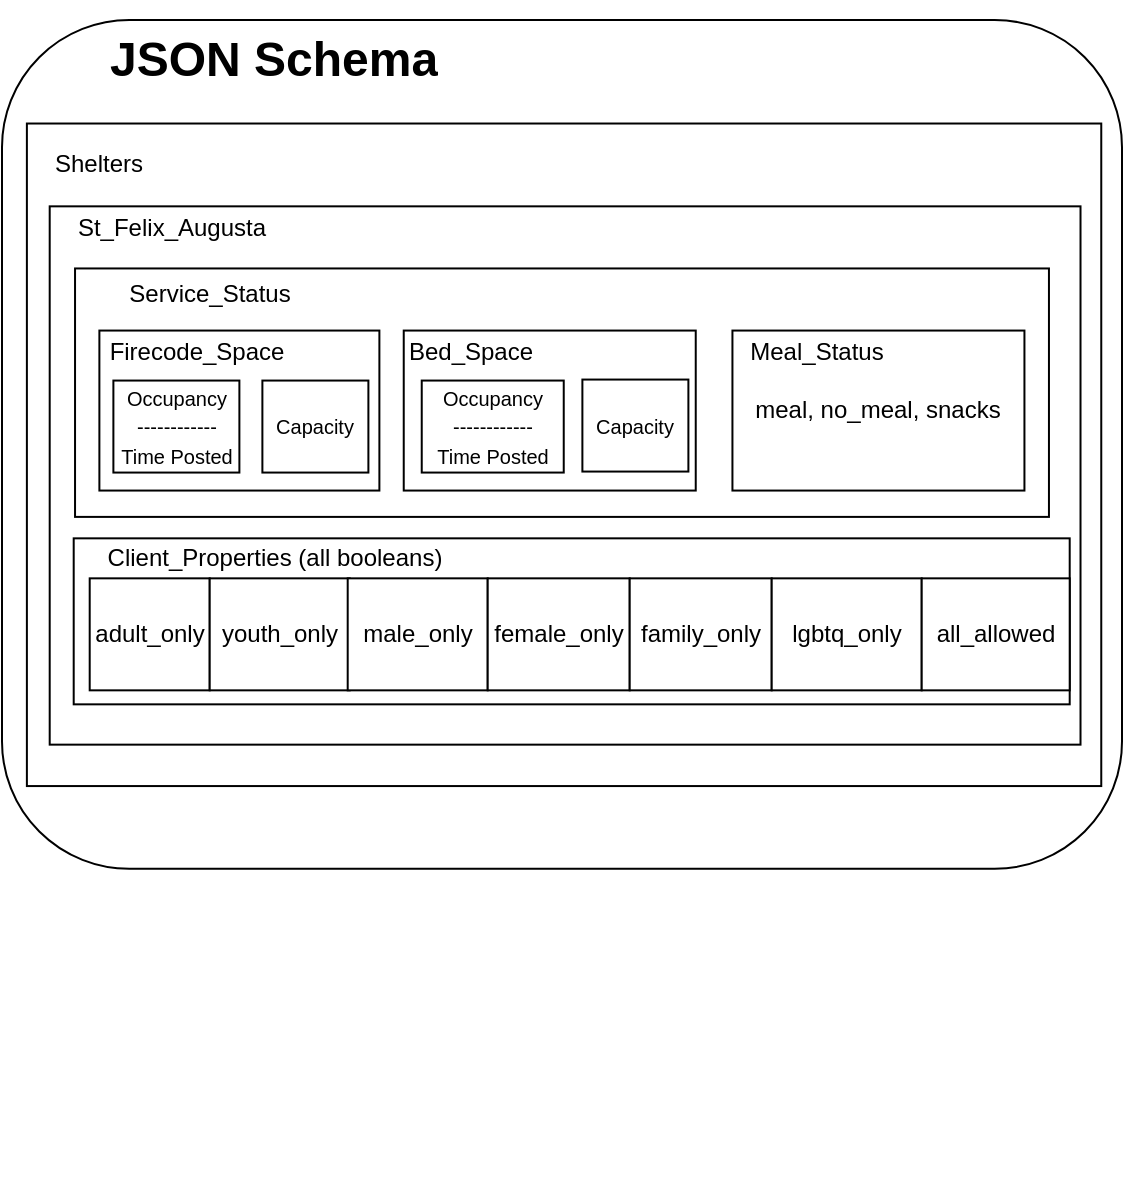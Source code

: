 <mxfile version="12.1.7" type="device" pages="4"><diagram id="_MkHH_p5oL2L7JYhqjPp" name="JSON_Database_Schema"><mxGraphModel dx="1995" dy="818" grid="1" gridSize="10" guides="1" tooltips="1" connect="1" arrows="1" fold="1" page="1" pageScale="1" pageWidth="827" pageHeight="1169" math="0" shadow="0"><root><mxCell id="A7LfObIkhPGm-TW74k-s-0"/><mxCell id="A7LfObIkhPGm-TW74k-s-1" parent="A7LfObIkhPGm-TW74k-s-0"/><mxCell id="A7LfObIkhPGm-TW74k-s-2" value="" style="group;fontStyle=0" parent="A7LfObIkhPGm-TW74k-s-1" vertex="1" connectable="0"><mxGeometry x="-690" y="280" width="560" height="588" as="geometry"/></mxCell><mxCell id="A7LfObIkhPGm-TW74k-s-3" value="" style="rounded=1;whiteSpace=wrap;html=1;" parent="A7LfObIkhPGm-TW74k-s-2" vertex="1"><mxGeometry width="560" height="424.437" as="geometry"/></mxCell><mxCell id="A7LfObIkhPGm-TW74k-s-4" value="&lt;h1&gt;&lt;span&gt;JSON Schema&lt;/span&gt;&lt;/h1&gt;&lt;h1&gt;&lt;br&gt;&lt;/h1&gt;" style="text;html=1;strokeColor=none;fillColor=none;spacing=5;spacingTop=-20;whiteSpace=wrap;overflow=hidden;rounded=0;" parent="A7LfObIkhPGm-TW74k-s-2" vertex="1"><mxGeometry x="48.848" width="231.304" height="41.408" as="geometry"/></mxCell><mxCell id="A7LfObIkhPGm-TW74k-s-5" value="" style="rounded=0;whiteSpace=wrap;html=1;" parent="A7LfObIkhPGm-TW74k-s-2" vertex="1"><mxGeometry x="12.444" y="51.761" width="537.185" height="331.268" as="geometry"/></mxCell><mxCell id="A7LfObIkhPGm-TW74k-s-6" value="Shelters" style="text;html=1;strokeColor=none;fillColor=none;align=center;verticalAlign=middle;whiteSpace=wrap;rounded=0;" parent="A7LfObIkhPGm-TW74k-s-2" vertex="1"><mxGeometry x="24.348" y="62.113" width="48.696" height="20.704" as="geometry"/></mxCell><mxCell id="A7LfObIkhPGm-TW74k-s-7" value="" style="group" parent="A7LfObIkhPGm-TW74k-s-2" vertex="1" connectable="0"><mxGeometry x="23.852" y="93.169" width="515.407" height="494.831" as="geometry"/></mxCell><mxCell id="A7LfObIkhPGm-TW74k-s-8" value="" style="rounded=0;whiteSpace=wrap;html=1;" parent="A7LfObIkhPGm-TW74k-s-7" vertex="1"><mxGeometry width="515.407" height="269.155" as="geometry"/></mxCell><mxCell id="A7LfObIkhPGm-TW74k-s-9" value="St_Felix_Augusta" style="text;html=1;strokeColor=none;fillColor=none;align=center;verticalAlign=middle;whiteSpace=wrap;rounded=0;" parent="A7LfObIkhPGm-TW74k-s-7" vertex="1"><mxGeometry x="0.496" width="121.739" height="20.704" as="geometry"/></mxCell><mxCell id="A7LfObIkhPGm-TW74k-s-10" value="Text" style="text;html=1;strokeColor=none;fillColor=none;align=center;verticalAlign=middle;whiteSpace=wrap;rounded=0;" parent="A7LfObIkhPGm-TW74k-s-7" vertex="1"><mxGeometry x="179.452" y="43.479" width="48.696" height="20.704" as="geometry"/></mxCell><mxCell id="A7LfObIkhPGm-TW74k-s-11" value="" style="rounded=0;whiteSpace=wrap;html=1;fontStyle=0" parent="A7LfObIkhPGm-TW74k-s-7" vertex="1"><mxGeometry x="12.67" y="31.056" width="486.957" height="124.225" as="geometry"/></mxCell><mxCell id="A7LfObIkhPGm-TW74k-s-12" value="" style="group" parent="A7LfObIkhPGm-TW74k-s-7" vertex="1" connectable="0"><mxGeometry x="24.844" y="62.113" width="146.087" height="80" as="geometry"/></mxCell><mxCell id="A7LfObIkhPGm-TW74k-s-13" value="" style="rounded=0;whiteSpace=wrap;html=1;" parent="A7LfObIkhPGm-TW74k-s-12" vertex="1"><mxGeometry width="140" height="80" as="geometry"/></mxCell><mxCell id="A7LfObIkhPGm-TW74k-s-14" value="Firecode_Space" style="text;html=1;strokeColor=none;fillColor=none;align=center;verticalAlign=middle;whiteSpace=wrap;rounded=0;" parent="A7LfObIkhPGm-TW74k-s-12" vertex="1"><mxGeometry x="24.174" width="48.696" height="20.704" as="geometry"/></mxCell><mxCell id="A7LfObIkhPGm-TW74k-s-15" value="&lt;font style=&quot;font-size: 10px&quot;&gt;Occupancy&lt;br&gt;------------&lt;br&gt;Time Posted&lt;br&gt;&lt;/font&gt;" style="rounded=0;whiteSpace=wrap;html=1;" parent="A7LfObIkhPGm-TW74k-s-12" vertex="1"><mxGeometry x="7" y="25" width="63" height="46" as="geometry"/></mxCell><mxCell id="A7LfObIkhPGm-TW74k-s-16" value="&lt;font style=&quot;font-size: 10px&quot;&gt;Capacity&lt;/font&gt;" style="rounded=0;whiteSpace=wrap;html=1;" parent="A7LfObIkhPGm-TW74k-s-12" vertex="1"><mxGeometry x="81.5" y="25" width="53" height="46" as="geometry"/></mxCell><mxCell id="A7LfObIkhPGm-TW74k-s-17" value="" style="group" parent="A7LfObIkhPGm-TW74k-s-7" vertex="1" connectable="0"><mxGeometry x="177.018" y="62.113" width="146.087" height="80" as="geometry"/></mxCell><mxCell id="A7LfObIkhPGm-TW74k-s-18" value="" style="rounded=0;whiteSpace=wrap;html=1;" parent="A7LfObIkhPGm-TW74k-s-17" vertex="1"><mxGeometry width="146" height="80" as="geometry"/></mxCell><mxCell id="A7LfObIkhPGm-TW74k-s-19" value="Bed_Space" style="text;html=1;strokeColor=none;fillColor=none;align=center;verticalAlign=middle;whiteSpace=wrap;rounded=0;" parent="A7LfObIkhPGm-TW74k-s-17" vertex="1"><mxGeometry x="8.935" width="48.696" height="20.704" as="geometry"/></mxCell><mxCell id="A7LfObIkhPGm-TW74k-s-20" value="&lt;font style=&quot;font-size: 10px&quot;&gt;Capacity&lt;/font&gt;" style="rounded=0;whiteSpace=wrap;html=1;" parent="A7LfObIkhPGm-TW74k-s-17" vertex="1"><mxGeometry x="89.326" y="24.5" width="53" height="46" as="geometry"/></mxCell><mxCell id="A7LfObIkhPGm-TW74k-s-21" value="&lt;span style=&quot;font-size: 10px&quot;&gt;Occupancy&lt;/span&gt;&lt;br style=&quot;font-size: 10px&quot;&gt;&lt;span style=&quot;font-size: 10px&quot;&gt;------------&lt;/span&gt;&lt;br style=&quot;font-size: 10px&quot;&gt;&lt;span style=&quot;font-size: 10px&quot;&gt;Time Posted&lt;/span&gt;" style="rounded=0;whiteSpace=wrap;html=1;" parent="A7LfObIkhPGm-TW74k-s-17" vertex="1"><mxGeometry x="9" y="25" width="71" height="46" as="geometry"/></mxCell><mxCell id="A7LfObIkhPGm-TW74k-s-22" value="" style="group" parent="A7LfObIkhPGm-TW74k-s-7" vertex="1" connectable="0"><mxGeometry x="341.366" y="62.113" width="146.087" height="80" as="geometry"/></mxCell><mxCell id="A7LfObIkhPGm-TW74k-s-23" value="meal, no_meal, snacks" style="rounded=0;whiteSpace=wrap;html=1;" parent="A7LfObIkhPGm-TW74k-s-22" vertex="1"><mxGeometry width="146" height="80" as="geometry"/></mxCell><mxCell id="A7LfObIkhPGm-TW74k-s-24" value="Meal_Status" style="text;html=1;strokeColor=none;fillColor=none;align=center;verticalAlign=middle;whiteSpace=wrap;rounded=0;" parent="A7LfObIkhPGm-TW74k-s-22" vertex="1"><mxGeometry width="85.217" height="20.704" as="geometry"/></mxCell><mxCell id="A7LfObIkhPGm-TW74k-s-25" value="Service_Status" style="text;html=1;strokeColor=none;fillColor=none;align=center;verticalAlign=middle;whiteSpace=wrap;rounded=0;" parent="A7LfObIkhPGm-TW74k-s-7" vertex="1"><mxGeometry x="24.889" y="33.127" width="109.926" height="20.704" as="geometry"/></mxCell><mxCell id="A7LfObIkhPGm-TW74k-s-26" value="" style="rounded=0;whiteSpace=wrap;html=1;" parent="A7LfObIkhPGm-TW74k-s-7" vertex="1"><mxGeometry x="12" y="166" width="498" height="83" as="geometry"/></mxCell><mxCell id="A7LfObIkhPGm-TW74k-s-27" value="Client_Properties (all booleans)" style="text;html=1;strokeColor=none;fillColor=none;align=center;verticalAlign=middle;whiteSpace=wrap;rounded=0;" parent="A7LfObIkhPGm-TW74k-s-7" vertex="1"><mxGeometry x="25" y="166" width="175" height="20" as="geometry"/></mxCell><mxCell id="A7LfObIkhPGm-TW74k-s-28" value="adult_only" style="rounded=0;whiteSpace=wrap;html=1;" parent="A7LfObIkhPGm-TW74k-s-7" vertex="1"><mxGeometry x="20" y="186" width="60" height="56" as="geometry"/></mxCell><mxCell id="A7LfObIkhPGm-TW74k-s-29" value="youth_only" style="rounded=0;whiteSpace=wrap;html=1;" parent="A7LfObIkhPGm-TW74k-s-7" vertex="1"><mxGeometry x="80" y="186" width="70" height="56" as="geometry"/></mxCell><mxCell id="A7LfObIkhPGm-TW74k-s-30" value="male_only" style="rounded=0;whiteSpace=wrap;html=1;" parent="A7LfObIkhPGm-TW74k-s-7" vertex="1"><mxGeometry x="149" y="186" width="70" height="56" as="geometry"/></mxCell><mxCell id="A7LfObIkhPGm-TW74k-s-31" value="female_only" style="rounded=0;whiteSpace=wrap;html=1;" parent="A7LfObIkhPGm-TW74k-s-7" vertex="1"><mxGeometry x="219" y="186" width="71" height="56" as="geometry"/></mxCell><mxCell id="A7LfObIkhPGm-TW74k-s-32" value="family_only" style="rounded=0;whiteSpace=wrap;html=1;" parent="A7LfObIkhPGm-TW74k-s-7" vertex="1"><mxGeometry x="290" y="186" width="71" height="56" as="geometry"/></mxCell><mxCell id="A7LfObIkhPGm-TW74k-s-33" value="lgbtq_only" style="rounded=0;whiteSpace=wrap;html=1;" parent="A7LfObIkhPGm-TW74k-s-7" vertex="1"><mxGeometry x="361" y="186" width="75" height="56" as="geometry"/></mxCell><mxCell id="A7LfObIkhPGm-TW74k-s-34" value="all_allowed" style="rounded=0;whiteSpace=wrap;html=1;" parent="A7LfObIkhPGm-TW74k-s-7" vertex="1"><mxGeometry x="436" y="186" width="74" height="56" as="geometry"/></mxCell></root></mxGraphModel></diagram><diagram id="zIlN-xV7_n2vPIJK01YO" name="Page-1"><mxGraphModel dx="3197" dy="1413" grid="1" gridSize="10" guides="1" tooltips="1" connect="1" arrows="1" fold="1" page="1" pageScale="1" pageWidth="850" pageHeight="1100" math="0" shadow="0"><root><mxCell id="0"/><mxCell id="1" parent="0"/><mxCell id="14l32JU-W8ur6R7s5VOy-101" value="" style="rounded=0;whiteSpace=wrap;html=1;" parent="1" vertex="1"><mxGeometry x="-45" y="870" width="1060" height="1160" as="geometry"/></mxCell><mxCell id="4rcJTpjOIEq1wV5xzbX3-4" style="edgeStyle=orthogonalEdgeStyle;rounded=0;orthogonalLoop=1;jettySize=auto;html=1;exitX=0.5;exitY=1;exitDx=0;exitDy=0;entryX=0.5;entryY=0;entryDx=0;entryDy=0;" parent="1" source="4rcJTpjOIEq1wV5xzbX3-1" target="4rcJTpjOIEq1wV5xzbX3-2" edge="1"><mxGeometry relative="1" as="geometry"/></mxCell><mxCell id="4rcJTpjOIEq1wV5xzbX3-1" value="Connect to Wifi" style="rounded=0;whiteSpace=wrap;html=1;" parent="1" vertex="1"><mxGeometry x="365" y="110" width="120" height="60" as="geometry"/></mxCell><mxCell id="4rcJTpjOIEq1wV5xzbX3-7" value="" style="edgeStyle=orthogonalEdgeStyle;rounded=0;orthogonalLoop=1;jettySize=auto;html=1;" parent="1" source="4rcJTpjOIEq1wV5xzbX3-2" target="4rcJTpjOIEq1wV5xzbX3-5" edge="1"><mxGeometry relative="1" as="geometry"/></mxCell><mxCell id="4rcJTpjOIEq1wV5xzbX3-8" style="edgeStyle=orthogonalEdgeStyle;rounded=0;orthogonalLoop=1;jettySize=auto;html=1;exitX=1;exitY=0.5;exitDx=0;exitDy=0;" parent="1" source="4rcJTpjOIEq1wV5xzbX3-2" target="4rcJTpjOIEq1wV5xzbX3-6" edge="1"><mxGeometry relative="1" as="geometry"/></mxCell><mxCell id="4rcJTpjOIEq1wV5xzbX3-59" style="edgeStyle=orthogonalEdgeStyle;rounded=0;orthogonalLoop=1;jettySize=auto;html=1;exitX=0.5;exitY=1;exitDx=0;exitDy=0;entryX=0.5;entryY=0;entryDx=0;entryDy=0;" parent="1" source="4rcJTpjOIEq1wV5xzbX3-2" target="4rcJTpjOIEq1wV5xzbX3-56" edge="1"><mxGeometry relative="1" as="geometry"><Array as="points"><mxPoint x="425" y="260"/></Array></mxGeometry></mxCell><mxCell id="4rcJTpjOIEq1wV5xzbX3-2" value="Connect to Firebase" style="rounded=0;whiteSpace=wrap;html=1;" parent="1" vertex="1"><mxGeometry x="365" y="200" width="125" height="60" as="geometry"/></mxCell><mxCell id="4rcJTpjOIEq1wV5xzbX3-5" value="Display:&lt;br&gt;&quot;Internet Connected!&quot;" style="ellipse;whiteSpace=wrap;html=1;" parent="1" vertex="1"><mxGeometry x="550" y="160" width="120" height="80" as="geometry"/></mxCell><mxCell id="4rcJTpjOIEq1wV5xzbX3-6" value="LEDs&lt;br&gt;**Flashing Blue**" style="ellipse;whiteSpace=wrap;html=1;" parent="1" vertex="1"><mxGeometry x="550" y="240" width="120" height="80" as="geometry"/></mxCell><mxCell id="4rcJTpjOIEq1wV5xzbX3-13" value="" style="group;fontStyle=0" parent="1" vertex="1" connectable="0"><mxGeometry x="-320" y="256" width="560" height="588" as="geometry"/></mxCell><mxCell id="4rcJTpjOIEq1wV5xzbX3-9" value="" style="rounded=1;whiteSpace=wrap;html=1;" parent="4rcJTpjOIEq1wV5xzbX3-13" vertex="1"><mxGeometry width="560" height="424.437" as="geometry"/></mxCell><mxCell id="4rcJTpjOIEq1wV5xzbX3-10" value="&lt;h1&gt;&lt;span&gt;JSON Schema&lt;/span&gt;&lt;/h1&gt;&lt;h1&gt;&lt;br&gt;&lt;/h1&gt;" style="text;html=1;strokeColor=none;fillColor=none;spacing=5;spacingTop=-20;whiteSpace=wrap;overflow=hidden;rounded=0;" parent="4rcJTpjOIEq1wV5xzbX3-13" vertex="1"><mxGeometry x="48.848" width="231.304" height="41.408" as="geometry"/></mxCell><mxCell id="4rcJTpjOIEq1wV5xzbX3-15" value="" style="rounded=0;whiteSpace=wrap;html=1;" parent="4rcJTpjOIEq1wV5xzbX3-13" vertex="1"><mxGeometry x="12.444" y="51.761" width="537.185" height="331.268" as="geometry"/></mxCell><mxCell id="4rcJTpjOIEq1wV5xzbX3-16" value="Shelters" style="text;html=1;strokeColor=none;fillColor=none;align=center;verticalAlign=middle;whiteSpace=wrap;rounded=0;" parent="4rcJTpjOIEq1wV5xzbX3-13" vertex="1"><mxGeometry x="24.348" y="62.113" width="48.696" height="20.704" as="geometry"/></mxCell><mxCell id="4rcJTpjOIEq1wV5xzbX3-36" value="" style="group" parent="4rcJTpjOIEq1wV5xzbX3-13" vertex="1" connectable="0"><mxGeometry x="23.852" y="93.169" width="515.407" height="494.831" as="geometry"/></mxCell><mxCell id="4rcJTpjOIEq1wV5xzbX3-18" value="" style="rounded=0;whiteSpace=wrap;html=1;" parent="4rcJTpjOIEq1wV5xzbX3-36" vertex="1"><mxGeometry width="515.407" height="269.155" as="geometry"/></mxCell><mxCell id="4rcJTpjOIEq1wV5xzbX3-19" value="St_Felix_Augusta" style="text;html=1;strokeColor=none;fillColor=none;align=center;verticalAlign=middle;whiteSpace=wrap;rounded=0;" parent="4rcJTpjOIEq1wV5xzbX3-36" vertex="1"><mxGeometry x="0.496" width="121.739" height="20.704" as="geometry"/></mxCell><mxCell id="4rcJTpjOIEq1wV5xzbX3-26" value="Text" style="text;html=1;strokeColor=none;fillColor=none;align=center;verticalAlign=middle;whiteSpace=wrap;rounded=0;" parent="4rcJTpjOIEq1wV5xzbX3-36" vertex="1"><mxGeometry x="179.452" y="43.479" width="48.696" height="20.704" as="geometry"/></mxCell><mxCell id="4rcJTpjOIEq1wV5xzbX3-32" value="" style="rounded=0;whiteSpace=wrap;html=1;fontStyle=0" parent="4rcJTpjOIEq1wV5xzbX3-36" vertex="1"><mxGeometry x="12.67" y="31.056" width="486.957" height="124.225" as="geometry"/></mxCell><mxCell id="4rcJTpjOIEq1wV5xzbX3-33" value="" style="group" parent="4rcJTpjOIEq1wV5xzbX3-36" vertex="1" connectable="0"><mxGeometry x="24.844" y="62.113" width="146.087" height="80" as="geometry"/></mxCell><mxCell id="4rcJTpjOIEq1wV5xzbX3-24" value="" style="rounded=0;whiteSpace=wrap;html=1;" parent="4rcJTpjOIEq1wV5xzbX3-33" vertex="1"><mxGeometry width="140" height="80" as="geometry"/></mxCell><mxCell id="4rcJTpjOIEq1wV5xzbX3-25" value="Firecode_Space" style="text;html=1;strokeColor=none;fillColor=none;align=center;verticalAlign=middle;whiteSpace=wrap;rounded=0;" parent="4rcJTpjOIEq1wV5xzbX3-33" vertex="1"><mxGeometry x="24.174" width="48.696" height="20.704" as="geometry"/></mxCell><mxCell id="14l32JU-W8ur6R7s5VOy-1" value="&lt;font style=&quot;font-size: 10px&quot;&gt;Occupancy&lt;/font&gt;" style="rounded=0;whiteSpace=wrap;html=1;" parent="4rcJTpjOIEq1wV5xzbX3-33" vertex="1"><mxGeometry x="7" y="25" width="53" height="46" as="geometry"/></mxCell><mxCell id="14l32JU-W8ur6R7s5VOy-42" value="&lt;font style=&quot;font-size: 10px&quot;&gt;Capacity&lt;/font&gt;" style="rounded=0;whiteSpace=wrap;html=1;" parent="4rcJTpjOIEq1wV5xzbX3-33" vertex="1"><mxGeometry x="71.5" y="24.5" width="53" height="46" as="geometry"/></mxCell><mxCell id="4rcJTpjOIEq1wV5xzbX3-34" value="" style="group" parent="4rcJTpjOIEq1wV5xzbX3-36" vertex="1" connectable="0"><mxGeometry x="177.018" y="62.113" width="146.087" height="80" as="geometry"/></mxCell><mxCell id="4rcJTpjOIEq1wV5xzbX3-27" value="" style="rounded=0;whiteSpace=wrap;html=1;" parent="4rcJTpjOIEq1wV5xzbX3-34" vertex="1"><mxGeometry width="146" height="80" as="geometry"/></mxCell><mxCell id="4rcJTpjOIEq1wV5xzbX3-28" value="Bed_Space" style="text;html=1;strokeColor=none;fillColor=none;align=center;verticalAlign=middle;whiteSpace=wrap;rounded=0;" parent="4rcJTpjOIEq1wV5xzbX3-34" vertex="1"><mxGeometry x="8.935" width="48.696" height="20.704" as="geometry"/></mxCell><mxCell id="14l32JU-W8ur6R7s5VOy-43" value="&lt;font style=&quot;font-size: 10px&quot;&gt;Capacity&lt;/font&gt;" style="rounded=0;whiteSpace=wrap;html=1;" parent="4rcJTpjOIEq1wV5xzbX3-34" vertex="1"><mxGeometry x="73.826" y="24.5" width="53" height="46" as="geometry"/></mxCell><mxCell id="14l32JU-W8ur6R7s5VOy-44" value="&lt;font style=&quot;font-size: 10px&quot;&gt;Occupancy&lt;/font&gt;" style="rounded=0;whiteSpace=wrap;html=1;" parent="4rcJTpjOIEq1wV5xzbX3-34" vertex="1"><mxGeometry x="9.326" y="25" width="53" height="46" as="geometry"/></mxCell><mxCell id="4rcJTpjOIEq1wV5xzbX3-35" value="" style="group" parent="4rcJTpjOIEq1wV5xzbX3-36" vertex="1" connectable="0"><mxGeometry x="341.366" y="62.113" width="146.087" height="80" as="geometry"/></mxCell><mxCell id="4rcJTpjOIEq1wV5xzbX3-30" value="meal, no_meal, snacks" style="rounded=0;whiteSpace=wrap;html=1;" parent="4rcJTpjOIEq1wV5xzbX3-35" vertex="1"><mxGeometry width="146" height="80" as="geometry"/></mxCell><mxCell id="4rcJTpjOIEq1wV5xzbX3-31" value="Meal_Status" style="text;html=1;strokeColor=none;fillColor=none;align=center;verticalAlign=middle;whiteSpace=wrap;rounded=0;" parent="4rcJTpjOIEq1wV5xzbX3-35" vertex="1"><mxGeometry width="85.217" height="20.704" as="geometry"/></mxCell><mxCell id="4rcJTpjOIEq1wV5xzbX3-37" value="Service_Status" style="text;html=1;strokeColor=none;fillColor=none;align=center;verticalAlign=middle;whiteSpace=wrap;rounded=0;" parent="4rcJTpjOIEq1wV5xzbX3-36" vertex="1"><mxGeometry x="24.889" y="33.127" width="109.926" height="20.704" as="geometry"/></mxCell><mxCell id="4rcJTpjOIEq1wV5xzbX3-39" value="" style="rounded=0;whiteSpace=wrap;html=1;" parent="4rcJTpjOIEq1wV5xzbX3-36" vertex="1"><mxGeometry x="12" y="166" width="498" height="83" as="geometry"/></mxCell><mxCell id="4rcJTpjOIEq1wV5xzbX3-40" value="Client_Properties (all booleans)" style="text;html=1;strokeColor=none;fillColor=none;align=center;verticalAlign=middle;whiteSpace=wrap;rounded=0;" parent="4rcJTpjOIEq1wV5xzbX3-36" vertex="1"><mxGeometry x="25" y="166" width="175" height="20" as="geometry"/></mxCell><mxCell id="4rcJTpjOIEq1wV5xzbX3-41" value="adult_only" style="rounded=0;whiteSpace=wrap;html=1;" parent="4rcJTpjOIEq1wV5xzbX3-36" vertex="1"><mxGeometry x="20" y="186" width="60" height="56" as="geometry"/></mxCell><mxCell id="4rcJTpjOIEq1wV5xzbX3-42" value="youth_only" style="rounded=0;whiteSpace=wrap;html=1;" parent="4rcJTpjOIEq1wV5xzbX3-36" vertex="1"><mxGeometry x="80" y="186" width="70" height="56" as="geometry"/></mxCell><mxCell id="4rcJTpjOIEq1wV5xzbX3-43" value="male_only" style="rounded=0;whiteSpace=wrap;html=1;" parent="4rcJTpjOIEq1wV5xzbX3-36" vertex="1"><mxGeometry x="149" y="186" width="70" height="56" as="geometry"/></mxCell><mxCell id="4rcJTpjOIEq1wV5xzbX3-47" value="female_only" style="rounded=0;whiteSpace=wrap;html=1;" parent="4rcJTpjOIEq1wV5xzbX3-36" vertex="1"><mxGeometry x="219" y="186" width="71" height="56" as="geometry"/></mxCell><mxCell id="4rcJTpjOIEq1wV5xzbX3-50" value="family_only" style="rounded=0;whiteSpace=wrap;html=1;" parent="4rcJTpjOIEq1wV5xzbX3-36" vertex="1"><mxGeometry x="290" y="186" width="71" height="56" as="geometry"/></mxCell><mxCell id="4rcJTpjOIEq1wV5xzbX3-52" value="lgbtq_only" style="rounded=0;whiteSpace=wrap;html=1;" parent="4rcJTpjOIEq1wV5xzbX3-36" vertex="1"><mxGeometry x="361" y="186" width="75" height="56" as="geometry"/></mxCell><mxCell id="4rcJTpjOIEq1wV5xzbX3-54" value="all_allowed" style="rounded=0;whiteSpace=wrap;html=1;" parent="4rcJTpjOIEq1wV5xzbX3-36" vertex="1"><mxGeometry x="436" y="186" width="74" height="56" as="geometry"/></mxCell><mxCell id="4rcJTpjOIEq1wV5xzbX3-57" style="edgeStyle=orthogonalEdgeStyle;rounded=0;orthogonalLoop=1;jettySize=auto;html=1;entryX=0.75;entryY=0;entryDx=0;entryDy=0;exitX=0;exitY=0.5;exitDx=0;exitDy=0;exitPerimeter=0;" parent="1" source="4rcJTpjOIEq1wV5xzbX3-61" target="4rcJTpjOIEq1wV5xzbX3-24" edge="1"><mxGeometry relative="1" as="geometry"><mxPoint x="-40" y="120" as="targetPoint"/><mxPoint x="390" y="420" as="sourcePoint"/><Array as="points"><mxPoint x="260" y="510"/><mxPoint x="260" y="130"/><mxPoint x="-100" y="130"/><mxPoint x="-100" y="220"/><mxPoint x="-181" y="220"/><mxPoint x="-181" y="335"/></Array></mxGeometry></mxCell><mxCell id="4rcJTpjOIEq1wV5xzbX3-64" style="edgeStyle=orthogonalEdgeStyle;rounded=0;orthogonalLoop=1;jettySize=auto;html=1;exitX=0.5;exitY=1;exitDx=0;exitDy=0;entryX=0.5;entryY=0;entryDx=0;entryDy=0;entryPerimeter=0;" parent="1" source="4rcJTpjOIEq1wV5xzbX3-56" target="4rcJTpjOIEq1wV5xzbX3-61" edge="1"><mxGeometry relative="1" as="geometry"/></mxCell><mxCell id="4rcJTpjOIEq1wV5xzbX3-56" value="Get Last Occupancy from Firebase" style="rounded=0;whiteSpace=wrap;html=1;" parent="1" vertex="1"><mxGeometry x="365" y="305" width="120" height="60" as="geometry"/></mxCell><mxCell id="4rcJTpjOIEq1wV5xzbX3-63" value="" style="group" parent="1" vertex="1" connectable="0"><mxGeometry x="350" y="400" width="250" height="260" as="geometry"/></mxCell><mxCell id="4rcJTpjOIEq1wV5xzbX3-61" value="" style="strokeWidth=2;html=1;shape=mxgraph.flowchart.decision;whiteSpace=wrap;" parent="4rcJTpjOIEq1wV5xzbX3-63" vertex="1"><mxGeometry width="200" height="200" as="geometry"/></mxCell><mxCell id="4rcJTpjOIEq1wV5xzbX3-67" style="edgeStyle=orthogonalEdgeStyle;rounded=0;orthogonalLoop=1;jettySize=auto;html=1;exitX=0.75;exitY=1;exitDx=0;exitDy=0;entryX=0;entryY=0.5;entryDx=0;entryDy=0;" parent="4rcJTpjOIEq1wV5xzbX3-63" source="4rcJTpjOIEq1wV5xzbX3-62" target="4rcJTpjOIEq1wV5xzbX3-66" edge="1"><mxGeometry relative="1" as="geometry"/></mxCell><mxCell id="4rcJTpjOIEq1wV5xzbX3-68" style="edgeStyle=orthogonalEdgeStyle;rounded=0;orthogonalLoop=1;jettySize=auto;html=1;exitX=0.25;exitY=1;exitDx=0;exitDy=0;entryX=0.5;entryY=0;entryDx=0;entryDy=0;" parent="4rcJTpjOIEq1wV5xzbX3-63" source="4rcJTpjOIEq1wV5xzbX3-62" target="4rcJTpjOIEq1wV5xzbX3-65" edge="1"><mxGeometry relative="1" as="geometry"/></mxCell><mxCell id="4rcJTpjOIEq1wV5xzbX3-62" value="DOES FIREBASE DATA ALREADY EXIST?" style="rounded=0;whiteSpace=wrap;html=1;" parent="4rcJTpjOIEq1wV5xzbX3-63" vertex="1"><mxGeometry x="17" y="61" width="166" height="86" as="geometry"/></mxCell><mxCell id="4rcJTpjOIEq1wV5xzbX3-65" value="YES" style="triangle;whiteSpace=wrap;html=1;rotation=10;" parent="4rcJTpjOIEq1wV5xzbX3-63" vertex="1"><mxGeometry x="5" y="180" width="60" height="80" as="geometry"/></mxCell><mxCell id="4rcJTpjOIEq1wV5xzbX3-66" value="NO" style="triangle;whiteSpace=wrap;html=1;rotation=50;" parent="4rcJTpjOIEq1wV5xzbX3-63" vertex="1"><mxGeometry x="153" y="190" width="60" height="80" as="geometry"/></mxCell><mxCell id="14l32JU-W8ur6R7s5VOy-51" style="edgeStyle=orthogonalEdgeStyle;rounded=0;orthogonalLoop=1;jettySize=auto;html=1;exitX=0.5;exitY=1;exitDx=0;exitDy=0;" parent="1" source="4rcJTpjOIEq1wV5xzbX3-69" target="14l32JU-W8ur6R7s5VOy-58" edge="1"><mxGeometry relative="1" as="geometry"><mxPoint x="465.286" y="839.786" as="targetPoint"/></mxGeometry></mxCell><mxCell id="4rcJTpjOIEq1wV5xzbX3-69" value="Write default JSON data to Firebase" style="rounded=0;whiteSpace=wrap;html=1;" parent="1" vertex="1"><mxGeometry x="500" y="680" width="140" height="90" as="geometry"/></mxCell><mxCell id="4rcJTpjOIEq1wV5xzbX3-70" style="edgeStyle=orthogonalEdgeStyle;rounded=0;orthogonalLoop=1;jettySize=auto;html=1;exitX=1;exitY=0.5;exitDx=0;exitDy=0;entryX=0.5;entryY=0;entryDx=0;entryDy=0;" parent="1" source="4rcJTpjOIEq1wV5xzbX3-66" target="4rcJTpjOIEq1wV5xzbX3-69" edge="1"><mxGeometry relative="1" as="geometry"/></mxCell><mxCell id="14l32JU-W8ur6R7s5VOy-57" style="edgeStyle=orthogonalEdgeStyle;rounded=0;orthogonalLoop=1;jettySize=auto;html=1;exitX=0.5;exitY=1;exitDx=0;exitDy=0;" parent="1" source="14l32JU-W8ur6R7s5VOy-55" target="14l32JU-W8ur6R7s5VOy-58" edge="1"><mxGeometry relative="1" as="geometry"><mxPoint x="382.429" y="829.571" as="targetPoint"/></mxGeometry></mxCell><mxCell id="14l32JU-W8ur6R7s5VOy-55" value="Write FireBase's JSON to local JSON" style="rounded=0;whiteSpace=wrap;html=1;" parent="1" vertex="1"><mxGeometry x="260" y="708" width="120" height="60" as="geometry"/></mxCell><mxCell id="14l32JU-W8ur6R7s5VOy-56" style="edgeStyle=orthogonalEdgeStyle;rounded=0;orthogonalLoop=1;jettySize=auto;html=1;exitX=0;exitY=0.75;exitDx=0;exitDy=0;entryX=0.5;entryY=0;entryDx=0;entryDy=0;" parent="1" source="4rcJTpjOIEq1wV5xzbX3-65" target="14l32JU-W8ur6R7s5VOy-55" edge="1"><mxGeometry relative="1" as="geometry"/></mxCell><mxCell id="14l32JU-W8ur6R7s5VOy-100" value="" style="group" parent="1" vertex="1" connectable="0"><mxGeometry x="240" y="900" width="690.5" height="1040" as="geometry"/></mxCell><mxCell id="14l32JU-W8ur6R7s5VOy-97" style="edgeStyle=orthogonalEdgeStyle;rounded=0;orthogonalLoop=1;jettySize=auto;html=1;exitX=0.5;exitY=1;exitDx=0;exitDy=0;entryX=0;entryY=0.5;entryDx=0;entryDy=0;" parent="14l32JU-W8ur6R7s5VOy-100" source="14l32JU-W8ur6R7s5VOy-59" target="14l32JU-W8ur6R7s5VOy-58" edge="1"><mxGeometry relative="1" as="geometry"><mxPoint x="-10" y="300" as="targetPoint"/><Array as="points"><mxPoint x="220" y="890"/><mxPoint y="890"/><mxPoint y="115"/></Array></mxGeometry></mxCell><mxCell id="14l32JU-W8ur6R7s5VOy-59" value="Switch Value Change?" style="rhombus;whiteSpace=wrap;html=1;" parent="14l32JU-W8ur6R7s5VOy-100" vertex="1"><mxGeometry x="110" y="480" width="220" height="220" as="geometry"/></mxCell><mxCell id="14l32JU-W8ur6R7s5VOy-99" style="edgeStyle=orthogonalEdgeStyle;rounded=0;orthogonalLoop=1;jettySize=auto;html=1;exitX=0.5;exitY=1;exitDx=0;exitDy=0;entryX=0.5;entryY=0;entryDx=0;entryDy=0;" parent="14l32JU-W8ur6R7s5VOy-100" source="14l32JU-W8ur6R7s5VOy-58" target="14l32JU-W8ur6R7s5VOy-59" edge="1"><mxGeometry relative="1" as="geometry"/></mxCell><mxCell id="14l32JU-W8ur6R7s5VOy-64" style="edgeStyle=orthogonalEdgeStyle;rounded=0;orthogonalLoop=1;jettySize=auto;html=1;entryX=0.5;entryY=0;entryDx=0;entryDy=0;exitX=0.5;exitY=1;exitDx=0;exitDy=0;" parent="14l32JU-W8ur6R7s5VOy-100" source="14l32JU-W8ur6R7s5VOy-69" target="14l32JU-W8ur6R7s5VOy-59" edge="1"><mxGeometry relative="1" as="geometry"><mxPoint x="370" y="590" as="sourcePoint"/><Array as="points"><mxPoint x="490" y="600"/><mxPoint x="490" y="550"/><mxPoint x="350" y="550"/><mxPoint x="350" y="480"/></Array></mxGeometry></mxCell><mxCell id="14l32JU-W8ur6R7s5VOy-60" value="Update Display(Occupancy, Capacity)" style="rounded=0;whiteSpace=wrap;html=1;" parent="14l32JU-W8ur6R7s5VOy-100" vertex="1"><mxGeometry x="510.5" y="380" width="180" height="60" as="geometry"/></mxCell><mxCell id="14l32JU-W8ur6R7s5VOy-65" value="Update LEDs(Occupancy/Capacity)" style="rounded=0;whiteSpace=wrap;html=1;" parent="14l32JU-W8ur6R7s5VOy-100" vertex="1"><mxGeometry x="515.5" y="460" width="170" height="60" as="geometry"/></mxCell><mxCell id="14l32JU-W8ur6R7s5VOy-68" style="edgeStyle=orthogonalEdgeStyle;rounded=0;orthogonalLoop=1;jettySize=auto;html=1;exitX=0.5;exitY=1;exitDx=0;exitDy=0;" parent="14l32JU-W8ur6R7s5VOy-100" source="14l32JU-W8ur6R7s5VOy-60" target="14l32JU-W8ur6R7s5VOy-65" edge="1"><mxGeometry relative="1" as="geometry"/></mxCell><mxCell id="14l32JU-W8ur6R7s5VOy-69" value="Update Switch Value" style="rounded=0;whiteSpace=wrap;html=1;" parent="14l32JU-W8ur6R7s5VOy-100" vertex="1"><mxGeometry x="515.5" y="540" width="175" height="60" as="geometry"/></mxCell><mxCell id="14l32JU-W8ur6R7s5VOy-70" style="edgeStyle=orthogonalEdgeStyle;rounded=0;orthogonalLoop=1;jettySize=auto;html=1;exitX=0.5;exitY=1;exitDx=0;exitDy=0;entryX=0.5;entryY=0;entryDx=0;entryDy=0;" parent="14l32JU-W8ur6R7s5VOy-100" source="14l32JU-W8ur6R7s5VOy-65" target="14l32JU-W8ur6R7s5VOy-69" edge="1"><mxGeometry relative="1" as="geometry"/></mxCell><mxCell id="14l32JU-W8ur6R7s5VOy-75" value="Update Switch Timestamp" style="rounded=0;whiteSpace=wrap;html=1;" parent="14l32JU-W8ur6R7s5VOy-100" vertex="1"><mxGeometry x="561" y="660" width="88" height="60" as="geometry"/></mxCell><mxCell id="14l32JU-W8ur6R7s5VOy-87" style="edgeStyle=orthogonalEdgeStyle;rounded=0;orthogonalLoop=1;jettySize=auto;html=1;exitX=1;exitY=0.5;exitDx=0;exitDy=0;entryX=0.5;entryY=0;entryDx=0;entryDy=0;" parent="14l32JU-W8ur6R7s5VOy-100" source="14l32JU-W8ur6R7s5VOy-59" target="14l32JU-W8ur6R7s5VOy-75" edge="1"><mxGeometry relative="1" as="geometry"/></mxCell><mxCell id="14l32JU-W8ur6R7s5VOy-78" style="edgeStyle=orthogonalEdgeStyle;rounded=0;orthogonalLoop=1;jettySize=auto;html=1;exitX=0.5;exitY=1;exitDx=0;exitDy=0;entryX=0.5;entryY=0;entryDx=0;entryDy=0;" parent="14l32JU-W8ur6R7s5VOy-100" source="14l32JU-W8ur6R7s5VOy-77" target="14l32JU-W8ur6R7s5VOy-60" edge="1"><mxGeometry relative="1" as="geometry"/></mxCell><mxCell id="14l32JU-W8ur6R7s5VOy-81" style="edgeStyle=orthogonalEdgeStyle;rounded=0;orthogonalLoop=1;jettySize=auto;html=1;exitX=0.5;exitY=1;exitDx=0;exitDy=0;entryX=0.5;entryY=0;entryDx=0;entryDy=0;" parent="14l32JU-W8ur6R7s5VOy-100" source="14l32JU-W8ur6R7s5VOy-80" target="14l32JU-W8ur6R7s5VOy-59" edge="1"><mxGeometry relative="1" as="geometry"/></mxCell><mxCell id="14l32JU-W8ur6R7s5VOy-80" value="Update Firebase" style="rounded=0;whiteSpace=wrap;html=1;" parent="14l32JU-W8ur6R7s5VOy-100" vertex="1"><mxGeometry x="378" y="380" width="120" height="60" as="geometry"/></mxCell><mxCell id="14l32JU-W8ur6R7s5VOy-82" value="Was it +1 or -1?" style="rhombus;whiteSpace=wrap;html=1;" parent="14l32JU-W8ur6R7s5VOy-100" vertex="1"><mxGeometry x="565.5" y="770" width="80" height="80" as="geometry"/></mxCell><mxCell id="14l32JU-W8ur6R7s5VOy-92" style="edgeStyle=orthogonalEdgeStyle;rounded=0;orthogonalLoop=1;jettySize=auto;html=1;exitX=0.5;exitY=1;exitDx=0;exitDy=0;entryX=0.5;entryY=0;entryDx=0;entryDy=0;" parent="14l32JU-W8ur6R7s5VOy-100" source="14l32JU-W8ur6R7s5VOy-75" target="14l32JU-W8ur6R7s5VOy-82" edge="1"><mxGeometry relative="1" as="geometry"/></mxCell><mxCell id="14l32JU-W8ur6R7s5VOy-88" value="Switch Val +1" style="rounded=0;whiteSpace=wrap;html=1;" parent="14l32JU-W8ur6R7s5VOy-100" vertex="1"><mxGeometry x="620.5" y="870" width="50" height="60" as="geometry"/></mxCell><mxCell id="14l32JU-W8ur6R7s5VOy-91" style="edgeStyle=orthogonalEdgeStyle;rounded=0;orthogonalLoop=1;jettySize=auto;html=1;exitX=1;exitY=1;exitDx=0;exitDy=0;entryX=0.5;entryY=0;entryDx=0;entryDy=0;" parent="14l32JU-W8ur6R7s5VOy-100" source="14l32JU-W8ur6R7s5VOy-82" target="14l32JU-W8ur6R7s5VOy-88" edge="1"><mxGeometry relative="1" as="geometry"><Array as="points"><mxPoint x="656" y="790"/></Array></mxGeometry></mxCell><mxCell id="14l32JU-W8ur6R7s5VOy-89" value="Switch Val -1" style="rounded=0;whiteSpace=wrap;html=1;" parent="14l32JU-W8ur6R7s5VOy-100" vertex="1"><mxGeometry x="536" y="870" width="50" height="60" as="geometry"/></mxCell><mxCell id="14l32JU-W8ur6R7s5VOy-90" style="edgeStyle=orthogonalEdgeStyle;rounded=0;orthogonalLoop=1;jettySize=auto;html=1;exitX=0;exitY=1;exitDx=0;exitDy=0;entryX=0.5;entryY=0;entryDx=0;entryDy=0;" parent="14l32JU-W8ur6R7s5VOy-100" source="14l32JU-W8ur6R7s5VOy-82" target="14l32JU-W8ur6R7s5VOy-89" edge="1"><mxGeometry relative="1" as="geometry"><Array as="points"><mxPoint x="561" y="830"/></Array></mxGeometry></mxCell><mxCell id="14l32JU-W8ur6R7s5VOy-96" style="edgeStyle=orthogonalEdgeStyle;rounded=0;orthogonalLoop=1;jettySize=auto;html=1;exitX=0;exitY=0.5;exitDx=0;exitDy=0;entryX=0;entryY=0.5;entryDx=0;entryDy=0;" parent="14l32JU-W8ur6R7s5VOy-100" source="14l32JU-W8ur6R7s5VOy-93" target="14l32JU-W8ur6R7s5VOy-58" edge="1"><mxGeometry relative="1" as="geometry"><Array as="points"><mxPoint x="541" y="1040"/><mxPoint x="20" y="1040"/><mxPoint x="20" y="115"/></Array></mxGeometry></mxCell><mxCell id="14l32JU-W8ur6R7s5VOy-93" value="Update Firebase" style="rounded=0;whiteSpace=wrap;html=1;" parent="14l32JU-W8ur6R7s5VOy-100" vertex="1"><mxGeometry x="541" y="950" width="120" height="60" as="geometry"/></mxCell><mxCell id="14l32JU-W8ur6R7s5VOy-95" style="edgeStyle=orthogonalEdgeStyle;rounded=0;orthogonalLoop=1;jettySize=auto;html=1;exitX=0.5;exitY=1;exitDx=0;exitDy=0;entryX=0.847;entryY=0.014;entryDx=0;entryDy=0;entryPerimeter=0;" parent="14l32JU-W8ur6R7s5VOy-100" source="14l32JU-W8ur6R7s5VOy-88" target="14l32JU-W8ur6R7s5VOy-93" edge="1"><mxGeometry relative="1" as="geometry"/></mxCell><mxCell id="14l32JU-W8ur6R7s5VOy-94" style="edgeStyle=orthogonalEdgeStyle;rounded=0;orthogonalLoop=1;jettySize=auto;html=1;exitX=0.5;exitY=1;exitDx=0;exitDy=0;entryX=0.25;entryY=0;entryDx=0;entryDy=0;" parent="14l32JU-W8ur6R7s5VOy-100" source="14l32JU-W8ur6R7s5VOy-89" target="14l32JU-W8ur6R7s5VOy-93" edge="1"><mxGeometry relative="1" as="geometry"/></mxCell><mxCell id="14l32JU-W8ur6R7s5VOy-77" value="&lt;span style=&quot;white-space: normal&quot;&gt;Is it's timestamp more recent than switch's?&lt;/span&gt;" style="rhombus;whiteSpace=wrap;html=1;" parent="14l32JU-W8ur6R7s5VOy-100" vertex="1"><mxGeometry x="388.5" y="210" width="230" height="130" as="geometry"/></mxCell><mxCell id="14l32JU-W8ur6R7s5VOy-62" style="edgeStyle=orthogonalEdgeStyle;rounded=0;orthogonalLoop=1;jettySize=auto;html=1;exitX=1;exitY=0.5;exitDx=0;exitDy=0;entryX=0;entryY=0.5;entryDx=0;entryDy=0;" parent="14l32JU-W8ur6R7s5VOy-100" source="14l32JU-W8ur6R7s5VOy-58" target="14l32JU-W8ur6R7s5VOy-77" edge="1"><mxGeometry relative="1" as="geometry"><mxPoint x="-470" y="768" as="targetPoint"/></mxGeometry></mxCell><mxCell id="14l32JU-W8ur6R7s5VOy-79" style="edgeStyle=orthogonalEdgeStyle;rounded=0;orthogonalLoop=1;jettySize=auto;html=1;exitX=0;exitY=1;exitDx=0;exitDy=0;" parent="14l32JU-W8ur6R7s5VOy-100" source="14l32JU-W8ur6R7s5VOy-77" target="14l32JU-W8ur6R7s5VOy-80" edge="1"><mxGeometry relative="1" as="geometry"><mxPoint x="280" y="410" as="targetPoint"/></mxGeometry></mxCell><mxCell id="14l32JU-W8ur6R7s5VOy-58" value="firebase changed?" style="rhombus;whiteSpace=wrap;html=1;" parent="14l32JU-W8ur6R7s5VOy-100" vertex="1"><mxGeometry x="100" y="20" width="215" height="190" as="geometry"/></mxCell></root></mxGraphModel></diagram><diagram id="3TuoQRHCjMr_YcwYVEC_" name="Page-2"><mxGraphModel dx="-683" dy="585" grid="1" gridSize="10" guides="1" tooltips="1" connect="1" arrows="1" fold="1" page="1" pageScale="1" pageWidth="827" pageHeight="1169" math="0" shadow="0"><root><mxCell id="oXvJsTugTzNY9UN7qUtj-0"/><mxCell id="oXvJsTugTzNY9UN7qUtj-1" parent="oXvJsTugTzNY9UN7qUtj-0"/><mxCell id="oXvJsTugTzNY9UN7qUtj-2" value="" style="rounded=0;whiteSpace=wrap;html=1;" parent="oXvJsTugTzNY9UN7qUtj-1" vertex="1"><mxGeometry x="1831.5" y="70" width="470" height="330" as="geometry"/></mxCell><mxCell id="oXvJsTugTzNY9UN7qUtj-3" value="&lt;h1&gt;Connect&lt;/h1&gt;&lt;p&gt;Connect to Serial, Wifi, Firebase. Then test the LCD Display and LED ring.&lt;span&gt;&amp;nbsp;&lt;/span&gt;&lt;/p&gt;" style="text;html=1;strokeColor=none;fillColor=none;spacing=5;spacingTop=-20;whiteSpace=wrap;overflow=hidden;rounded=0;" parent="oXvJsTugTzNY9UN7qUtj-1" vertex="1"><mxGeometry x="1841.5" y="30" width="190" height="120" as="geometry"/></mxCell><mxCell id="oXvJsTugTzNY9UN7qUtj-4" value="" style="rounded=0;whiteSpace=wrap;html=1;" parent="oXvJsTugTzNY9UN7qUtj-1" vertex="1"><mxGeometry x="1831.5" y="460" width="470" height="330" as="geometry"/></mxCell><mxCell id="oXvJsTugTzNY9UN7qUtj-5" value="&lt;h1&gt;Check Online Database&lt;/h1&gt;&lt;p&gt;Check the status of the Firebase Database that's already online. Does it exist? What are the values in it for this particular signal's shelter?&lt;/p&gt;" style="text;html=1;strokeColor=none;fillColor=none;spacing=5;spacingTop=-20;whiteSpace=wrap;overflow=hidden;rounded=0;" parent="oXvJsTugTzNY9UN7qUtj-1" vertex="1"><mxGeometry x="1841.5" y="420" width="280" height="120" as="geometry"/></mxCell><mxCell id="oXvJsTugTzNY9UN7qUtj-6" value="" style="rounded=0;whiteSpace=wrap;html=1;" parent="oXvJsTugTzNY9UN7qUtj-1" vertex="1"><mxGeometry x="1831.5" y="860" width="470" height="330" as="geometry"/></mxCell><mxCell id="oXvJsTugTzNY9UN7qUtj-7" value="&lt;h1&gt;Check and Re-Check&lt;/h1&gt;&lt;p&gt;Check for change on dial. Check for change in Firebase.&lt;/p&gt;" style="text;html=1;strokeColor=none;fillColor=none;spacing=5;spacingTop=-20;whiteSpace=wrap;overflow=hidden;rounded=0;" parent="oXvJsTugTzNY9UN7qUtj-1" vertex="1"><mxGeometry x="1841.5" y="820" width="250" height="120" as="geometry"/></mxCell><mxCell id="qiu8GwXL7Mrx-blQbV7C-3" style="edgeStyle=orthogonalEdgeStyle;rounded=0;orthogonalLoop=1;jettySize=auto;html=1;exitX=1;exitY=0.5;exitDx=0;exitDy=0;entryX=0;entryY=0.5;entryDx=0;entryDy=0;" edge="1" parent="oXvJsTugTzNY9UN7qUtj-1" source="qiu8GwXL7Mrx-blQbV7C-0" target="qiu8GwXL7Mrx-blQbV7C-2"><mxGeometry relative="1" as="geometry"/></mxCell><mxCell id="qiu8GwXL7Mrx-blQbV7C-0" value="CONNECT SERIAL" style="rounded=0;whiteSpace=wrap;html=1;" vertex="1" parent="oXvJsTugTzNY9UN7qUtj-1"><mxGeometry x="1862" y="150" width="118" height="60" as="geometry"/></mxCell><mxCell id="qiu8GwXL7Mrx-blQbV7C-2" value="CONNECT WIFI" style="rounded=0;whiteSpace=wrap;html=1;" vertex="1" parent="oXvJsTugTzNY9UN7qUtj-1"><mxGeometry x="2031.5" y="150" width="120" height="60" as="geometry"/></mxCell></root></mxGraphModel></diagram><diagram id="sQ2XbpXcp_s-Kywp9Gtr" name="Page-4"><mxGraphModel dx="2797" dy="1363" grid="1" gridSize="10" guides="1" tooltips="1" connect="1" arrows="1" fold="1" page="1" pageScale="1" pageWidth="850" pageHeight="1100" math="0" shadow="0"><root><mxCell id="zc3WqtdIR4to4iK2NeTE-0"/><mxCell id="zc3WqtdIR4to4iK2NeTE-1" parent="zc3WqtdIR4to4iK2NeTE-0"/><mxCell id="zc3WqtdIR4to4iK2NeTE-34" value="" style="rounded=1;whiteSpace=wrap;html=1;" vertex="1" parent="zc3WqtdIR4to4iK2NeTE-1"><mxGeometry x="-750" y="140" width="1030" height="800" as="geometry"/></mxCell><mxCell id="zc3WqtdIR4to4iK2NeTE-33" value="" style="group" vertex="1" connectable="0" parent="zc3WqtdIR4to4iK2NeTE-1"><mxGeometry x="-690" y="280" width="560" height="424.437" as="geometry"/></mxCell><mxCell id="zc3WqtdIR4to4iK2NeTE-2" value="" style="rounded=1;whiteSpace=wrap;html=1;" vertex="1" parent="zc3WqtdIR4to4iK2NeTE-33"><mxGeometry width="560" height="424.437" as="geometry"/></mxCell><mxCell id="zc3WqtdIR4to4iK2NeTE-3" value="&lt;h1&gt;&lt;span&gt;JSON Schema&lt;/span&gt;&lt;/h1&gt;&lt;h1&gt;&lt;br&gt;&lt;/h1&gt;" style="text;html=1;strokeColor=none;fillColor=none;spacing=5;spacingTop=-20;whiteSpace=wrap;overflow=hidden;rounded=0;" vertex="1" parent="zc3WqtdIR4to4iK2NeTE-33"><mxGeometry x="48.848" width="231.304" height="41.408" as="geometry"/></mxCell><mxCell id="zc3WqtdIR4to4iK2NeTE-4" value="" style="rounded=0;whiteSpace=wrap;html=1;" vertex="1" parent="zc3WqtdIR4to4iK2NeTE-33"><mxGeometry x="12.444" y="51.761" width="537.185" height="331.268" as="geometry"/></mxCell><mxCell id="zc3WqtdIR4to4iK2NeTE-5" value="Shelters" style="text;html=1;strokeColor=none;fillColor=none;align=center;verticalAlign=middle;whiteSpace=wrap;rounded=0;" vertex="1" parent="zc3WqtdIR4to4iK2NeTE-33"><mxGeometry x="24.348" y="62.113" width="48.696" height="20.704" as="geometry"/></mxCell><mxCell id="zc3WqtdIR4to4iK2NeTE-6" value="" style="rounded=0;whiteSpace=wrap;html=1;" vertex="1" parent="zc3WqtdIR4to4iK2NeTE-33"><mxGeometry x="23.852" y="93.169" width="515.407" height="269.155" as="geometry"/></mxCell><mxCell id="zc3WqtdIR4to4iK2NeTE-7" value="St_Felix_Augusta" style="text;html=1;strokeColor=none;fillColor=none;align=center;verticalAlign=middle;whiteSpace=wrap;rounded=0;" vertex="1" parent="zc3WqtdIR4to4iK2NeTE-33"><mxGeometry x="24.348" y="93.169" width="121.739" height="20.704" as="geometry"/></mxCell><mxCell id="zc3WqtdIR4to4iK2NeTE-8" value="Text" style="text;html=1;strokeColor=none;fillColor=none;align=center;verticalAlign=middle;whiteSpace=wrap;rounded=0;" vertex="1" parent="zc3WqtdIR4to4iK2NeTE-33"><mxGeometry x="203.304" y="136.648" width="48.696" height="20.704" as="geometry"/></mxCell><mxCell id="zc3WqtdIR4to4iK2NeTE-9" value="" style="rounded=0;whiteSpace=wrap;html=1;fontStyle=0" vertex="1" parent="zc3WqtdIR4to4iK2NeTE-33"><mxGeometry x="36.522" y="124.225" width="486.957" height="124.225" as="geometry"/></mxCell><mxCell id="zc3WqtdIR4to4iK2NeTE-10" value="" style="group" vertex="1" connectable="0" parent="zc3WqtdIR4to4iK2NeTE-33"><mxGeometry x="48.696" y="155.282" width="146.087" height="80" as="geometry"/></mxCell><mxCell id="zc3WqtdIR4to4iK2NeTE-11" value="" style="rounded=0;whiteSpace=wrap;html=1;" vertex="1" parent="zc3WqtdIR4to4iK2NeTE-10"><mxGeometry width="140" height="80" as="geometry"/></mxCell><mxCell id="zc3WqtdIR4to4iK2NeTE-12" value="Firecode_Space" style="text;html=1;strokeColor=none;fillColor=none;align=center;verticalAlign=middle;whiteSpace=wrap;rounded=0;" vertex="1" parent="zc3WqtdIR4to4iK2NeTE-10"><mxGeometry x="24.174" width="48.696" height="20.704" as="geometry"/></mxCell><mxCell id="zc3WqtdIR4to4iK2NeTE-13" value="&lt;font style=&quot;font-size: 10px&quot;&gt;Occupancy&lt;br&gt;------------&lt;br&gt;Time Posted&lt;br&gt;&lt;/font&gt;" style="rounded=0;whiteSpace=wrap;html=1;" vertex="1" parent="zc3WqtdIR4to4iK2NeTE-10"><mxGeometry x="7" y="25" width="63" height="46" as="geometry"/></mxCell><mxCell id="zc3WqtdIR4to4iK2NeTE-14" value="&lt;font style=&quot;font-size: 10px&quot;&gt;Capacity&lt;/font&gt;" style="rounded=0;whiteSpace=wrap;html=1;" vertex="1" parent="zc3WqtdIR4to4iK2NeTE-10"><mxGeometry x="81.5" y="25" width="53" height="46" as="geometry"/></mxCell><mxCell id="zc3WqtdIR4to4iK2NeTE-15" value="" style="group" vertex="1" connectable="0" parent="zc3WqtdIR4to4iK2NeTE-33"><mxGeometry x="200.87" y="155.282" width="146.087" height="80" as="geometry"/></mxCell><mxCell id="zc3WqtdIR4to4iK2NeTE-16" value="" style="rounded=0;whiteSpace=wrap;html=1;" vertex="1" parent="zc3WqtdIR4to4iK2NeTE-15"><mxGeometry width="146" height="80" as="geometry"/></mxCell><mxCell id="zc3WqtdIR4to4iK2NeTE-17" value="Bed_Space" style="text;html=1;strokeColor=none;fillColor=none;align=center;verticalAlign=middle;whiteSpace=wrap;rounded=0;" vertex="1" parent="zc3WqtdIR4to4iK2NeTE-15"><mxGeometry x="8.935" width="48.696" height="20.704" as="geometry"/></mxCell><mxCell id="zc3WqtdIR4to4iK2NeTE-18" value="&lt;font style=&quot;font-size: 10px&quot;&gt;Capacity&lt;/font&gt;" style="rounded=0;whiteSpace=wrap;html=1;" vertex="1" parent="zc3WqtdIR4to4iK2NeTE-15"><mxGeometry x="89.326" y="24.5" width="53" height="46" as="geometry"/></mxCell><mxCell id="zc3WqtdIR4to4iK2NeTE-19" value="&lt;span style=&quot;font-size: 10px&quot;&gt;Occupancy&lt;/span&gt;&lt;br style=&quot;font-size: 10px&quot;&gt;&lt;span style=&quot;font-size: 10px&quot;&gt;------------&lt;/span&gt;&lt;br style=&quot;font-size: 10px&quot;&gt;&lt;span style=&quot;font-size: 10px&quot;&gt;Time Posted&lt;/span&gt;" style="rounded=0;whiteSpace=wrap;html=1;" vertex="1" parent="zc3WqtdIR4to4iK2NeTE-15"><mxGeometry x="9" y="25" width="71" height="46" as="geometry"/></mxCell><mxCell id="zc3WqtdIR4to4iK2NeTE-20" value="" style="group" vertex="1" connectable="0" parent="zc3WqtdIR4to4iK2NeTE-33"><mxGeometry x="365.217" y="155.282" width="146.087" height="80" as="geometry"/></mxCell><mxCell id="zc3WqtdIR4to4iK2NeTE-21" value="meal, no_meal, snacks" style="rounded=0;whiteSpace=wrap;html=1;" vertex="1" parent="zc3WqtdIR4to4iK2NeTE-20"><mxGeometry width="146" height="80" as="geometry"/></mxCell><mxCell id="zc3WqtdIR4to4iK2NeTE-22" value="Meal_Status" style="text;html=1;strokeColor=none;fillColor=none;align=center;verticalAlign=middle;whiteSpace=wrap;rounded=0;" vertex="1" parent="zc3WqtdIR4to4iK2NeTE-20"><mxGeometry width="85.217" height="20.704" as="geometry"/></mxCell><mxCell id="zc3WqtdIR4to4iK2NeTE-23" value="Service_Status" style="text;html=1;strokeColor=none;fillColor=none;align=center;verticalAlign=middle;whiteSpace=wrap;rounded=0;" vertex="1" parent="zc3WqtdIR4to4iK2NeTE-33"><mxGeometry x="48.741" y="126.296" width="109.926" height="20.704" as="geometry"/></mxCell><mxCell id="zc3WqtdIR4to4iK2NeTE-24" value="" style="rounded=0;whiteSpace=wrap;html=1;" vertex="1" parent="zc3WqtdIR4to4iK2NeTE-33"><mxGeometry x="35.852" y="259.169" width="498" height="83" as="geometry"/></mxCell><mxCell id="zc3WqtdIR4to4iK2NeTE-25" value="Client_Properties (all booleans)" style="text;html=1;strokeColor=none;fillColor=none;align=center;verticalAlign=middle;whiteSpace=wrap;rounded=0;" vertex="1" parent="zc3WqtdIR4to4iK2NeTE-33"><mxGeometry x="48.852" y="259.169" width="175" height="20" as="geometry"/></mxCell><mxCell id="zc3WqtdIR4to4iK2NeTE-26" value="adult_only" style="rounded=0;whiteSpace=wrap;html=1;" vertex="1" parent="zc3WqtdIR4to4iK2NeTE-33"><mxGeometry x="43.852" y="279.169" width="60" height="56" as="geometry"/></mxCell><mxCell id="zc3WqtdIR4to4iK2NeTE-27" value="youth_only" style="rounded=0;whiteSpace=wrap;html=1;" vertex="1" parent="zc3WqtdIR4to4iK2NeTE-33"><mxGeometry x="103.852" y="279.169" width="70" height="56" as="geometry"/></mxCell><mxCell id="zc3WqtdIR4to4iK2NeTE-28" value="male_only" style="rounded=0;whiteSpace=wrap;html=1;" vertex="1" parent="zc3WqtdIR4to4iK2NeTE-33"><mxGeometry x="172.852" y="279.169" width="70" height="56" as="geometry"/></mxCell><mxCell id="zc3WqtdIR4to4iK2NeTE-29" value="female_only" style="rounded=0;whiteSpace=wrap;html=1;" vertex="1" parent="zc3WqtdIR4to4iK2NeTE-33"><mxGeometry x="242.852" y="279.169" width="71" height="56" as="geometry"/></mxCell><mxCell id="zc3WqtdIR4to4iK2NeTE-30" value="family_only" style="rounded=0;whiteSpace=wrap;html=1;" vertex="1" parent="zc3WqtdIR4to4iK2NeTE-33"><mxGeometry x="313.852" y="279.169" width="71" height="56" as="geometry"/></mxCell><mxCell id="zc3WqtdIR4to4iK2NeTE-31" value="lgbtq_only" style="rounded=0;whiteSpace=wrap;html=1;" vertex="1" parent="zc3WqtdIR4to4iK2NeTE-33"><mxGeometry x="384.852" y="279.169" width="75" height="56" as="geometry"/></mxCell><mxCell id="zc3WqtdIR4to4iK2NeTE-32" value="all_allowed" style="rounded=0;whiteSpace=wrap;html=1;" vertex="1" parent="zc3WqtdIR4to4iK2NeTE-33"><mxGeometry x="459.852" y="279.169" width="74" height="56" as="geometry"/></mxCell><mxCell id="zc3WqtdIR4to4iK2NeTE-35" value="&lt;font style=&quot;font-size: 55px&quot;&gt;Local JSON&lt;/font&gt;" style="text;html=1;strokeColor=none;fillColor=none;align=center;verticalAlign=middle;whiteSpace=wrap;rounded=0;" vertex="1" parent="zc3WqtdIR4to4iK2NeTE-1"><mxGeometry x="-660" y="210" width="397" height="80" as="geometry"/></mxCell></root></mxGraphModel></diagram></mxfile>